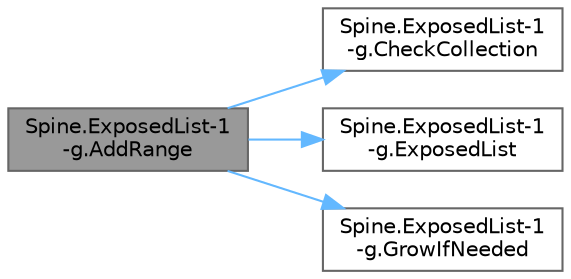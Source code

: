 digraph "Spine.ExposedList-1-g.AddRange"
{
 // LATEX_PDF_SIZE
  bgcolor="transparent";
  edge [fontname=Helvetica,fontsize=10,labelfontname=Helvetica,labelfontsize=10];
  node [fontname=Helvetica,fontsize=10,shape=box,height=0.2,width=0.4];
  rankdir="LR";
  Node1 [id="Node000001",label="Spine.ExposedList-1\l-g.AddRange",height=0.2,width=0.4,color="gray40", fillcolor="grey60", style="filled", fontcolor="black",tooltip=" "];
  Node1 -> Node2 [id="edge1_Node000001_Node000002",color="steelblue1",style="solid",tooltip=" "];
  Node2 [id="Node000002",label="Spine.ExposedList-1\l-g.CheckCollection",height=0.2,width=0.4,color="grey40", fillcolor="white", style="filled",URL="$class_spine_1_1_exposed_list-1-g.html#aa9d1aaab5b947d25e2505fb8d46b00b2",tooltip=" "];
  Node1 -> Node3 [id="edge2_Node000001_Node000003",color="steelblue1",style="solid",tooltip=" "];
  Node3 [id="Node000003",label="Spine.ExposedList-1\l-g.ExposedList",height=0.2,width=0.4,color="grey40", fillcolor="white", style="filled",URL="$class_spine_1_1_exposed_list-1-g.html#ab8ce31918999084ca865fd6d34667c90",tooltip=" "];
  Node1 -> Node4 [id="edge3_Node000001_Node000004",color="steelblue1",style="solid",tooltip=" "];
  Node4 [id="Node000004",label="Spine.ExposedList-1\l-g.GrowIfNeeded",height=0.2,width=0.4,color="grey40", fillcolor="white", style="filled",URL="$class_spine_1_1_exposed_list-1-g.html#a5f11b60d3d61d4c3cbe5a2107ddac6c3",tooltip=" "];
}
